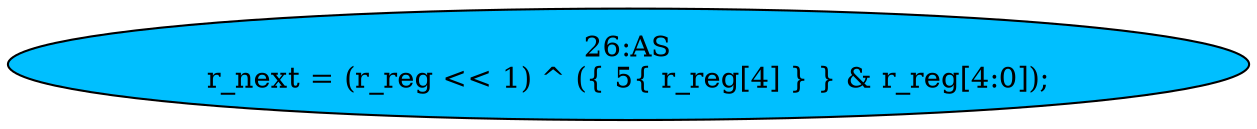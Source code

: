 strict digraph "" {
	node [label="\N"];
	"26:AS"	[ast="<pyverilog.vparser.ast.Assign object at 0x7f46c78ea190>",
		def_var="['r_next']",
		fillcolor=deepskyblue,
		label="26:AS
r_next = (r_reg << 1) ^ ({ 5{ r_reg[4] } } & r_reg[4:0]);",
		statements="[]",
		style=filled,
		typ=Assign,
		use_var="['r_reg', 'r_reg', 'r_reg']"];
}

